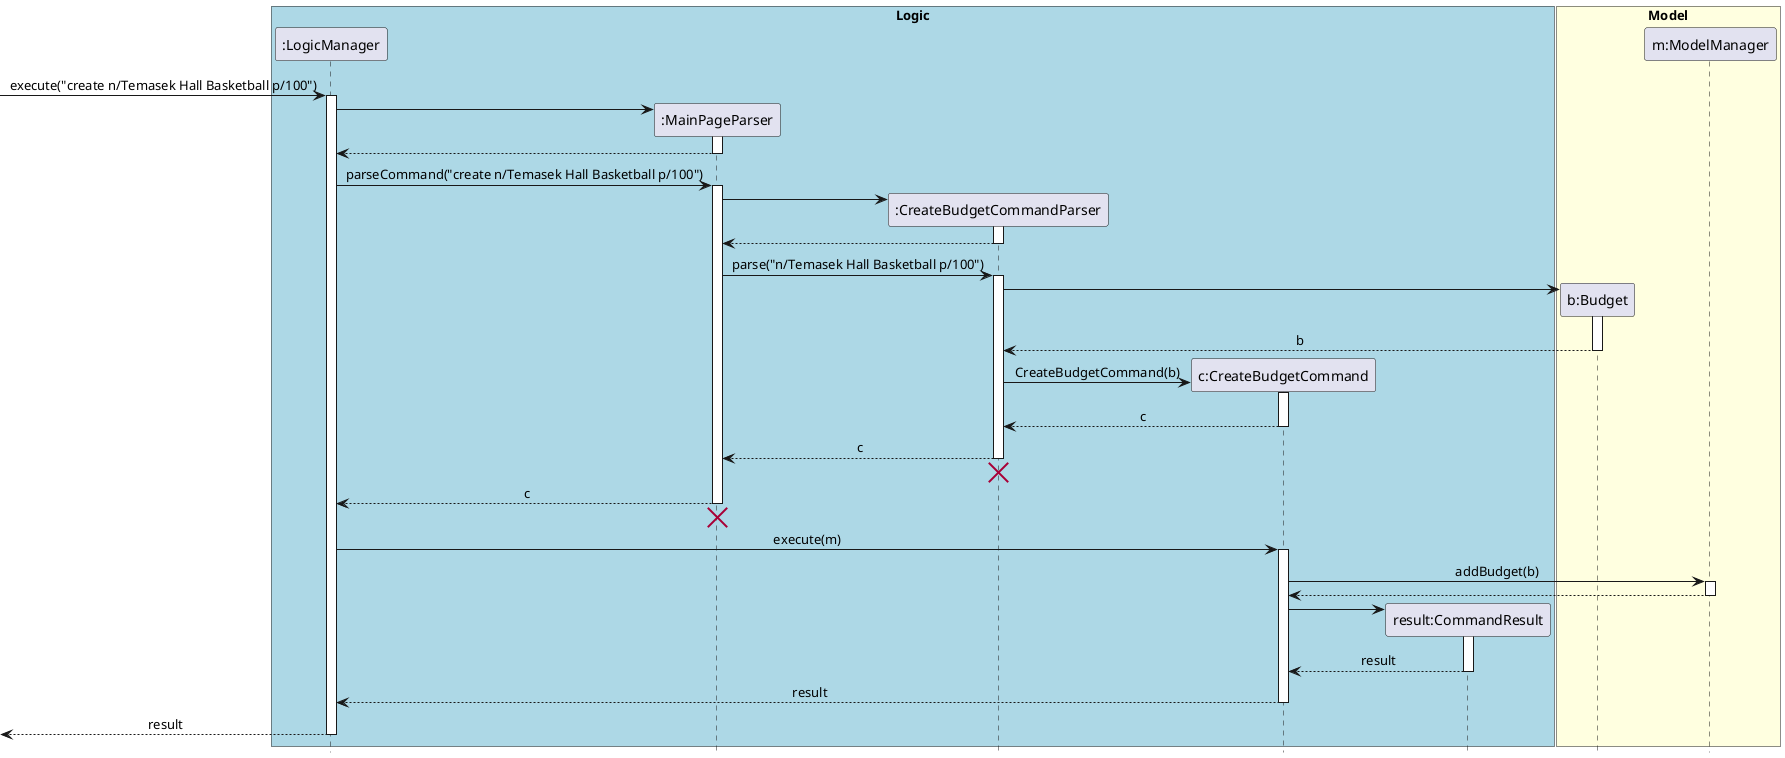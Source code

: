 @startuml
skinparam Sequence {
    MessageAlign center
}
hide footbox
box "Logic" #LightBlue
participant ":LogicManager" as LM
participant ":MainPageParser" as MPP
participant ":CreateBudgetCommandParser" as CBCP
participant "c:CreateBudgetCommand" as CBC
participant "result:CommandResult" as CR
end box

box "Model" #LightYellow
participant "b:Budget" as Budget
participant "m:ModelManager" as M
end box

[-> LM : execute("create n/Temasek Hall Basketball p/100")
activate LM
create MPP
LM -> MPP
activate MPP
LM <-- MPP
deactivate MPP
LM -> MPP : parseCommand("create n/Temasek Hall Basketball p/100")
activate MPP

create CBCP
MPP -> CBCP
activate CBCP
MPP <-- CBCP
deactivate CBCP
MPP -> CBCP : parse("n/Temasek Hall Basketball p/100")
activate CBCP

create Budget
CBCP -> Budget
activate Budget
CBCP <-- Budget : b
deactivate Budget

create CBC
CBCP -> CBC : CreateBudgetCommand(b)
activate CBC
CBCP <-- CBC : c
deactivate CBC
MPP <-- CBCP : c
deactivate CBCP
MPP <-[hidden]- CBCP
destroy CBCP

deactivate CBCP
LM <-- MPP : c
deactivate MPP

LM <-[hidden]- MPP
destroy MPP

LM -> CBC: execute(m)

activate CBC
CBC -> M : addBudget(b)
activate M
CBC <-- M
deactivate M

create CR
CBC -> CR
activate CR
CBC <-- CR :result
deactivate CR

LM <-- CBC: result
deactivate CBC
[<-- LM: result
deactivate LM

@enduml
